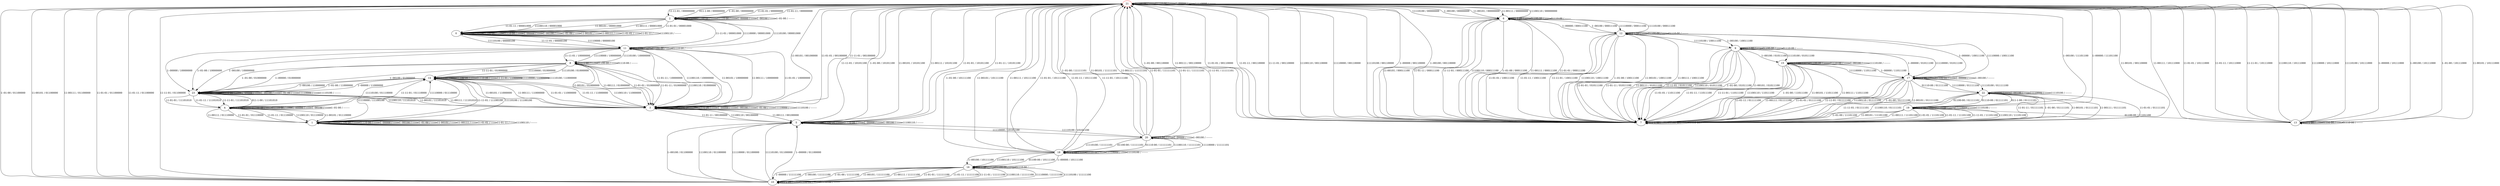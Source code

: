 digraph {
21 [color="red"]
0
1
2
3
4
5
6
7
8
9
10
11
12
13
14
15
16
17
18
19
20
22
23
21 -> 2 [label="011-1-00 / 00000000"]
21 -> 21 [label="01100-00 / --------"]
21 -> 21 [label="01110-00 / --------"]
21 -> 21 [label="1--00000 / --------"]
21 -> 6 [label="1--00100 / 00000000"]
21 -> 2 [label="1--01-00 / 00000000"]
21 -> 6 [label="11-00101 / 00000000"]
21 -> 6 [label="11-00111 / 00000000"]
21 -> 2 [label="11-01-01 / 00000000"]
21 -> 2 [label="11-01-11 / 00000000"]
21 -> 2 [label="11-11-01 / 00000000"]
21 -> 6 [label="11100110 / 00000000"]
21 -> 21 [label="11110000 / --------"]
21 -> 6 [label="11110100 / 00000000"]
0 -> 0 [label="011-1-00 / --------"]
0 -> 0 [label="01100-00 / --------"]
0 -> 0 [label="01110-00 / --------"]
0 -> 0 [label="1--00000 / --------"]
0 -> 0 [label="1--00100 / --------"]
0 -> 0 [label="1--01-00 / --------"]
0 -> 0 [label="11-00101 / --------"]
0 -> 0 [label="11-00111 / --------"]
0 -> 0 [label="11-01-01 / --------"]
0 -> 0 [label="11-01-11 / --------"]
0 -> 11 [label="11-11-01 / 00000100"]
0 -> 0 [label="11100110 / --------"]
0 -> 11 [label="11110000 / 00000100"]
0 -> 11 [label="11110100 / 00000100"]
1 -> 1 [label="011-1-00 / --------"]
1 -> 1 [label="01100-00 / --------"]
1 -> 1 [label="01110-00 / --------"]
1 -> 1 [label="1--00000 / --------"]
1 -> 1 [label="1--00100 / --------"]
1 -> 1 [label="1--01-00 / --------"]
1 -> 1 [label="11-00101 / --------"]
1 -> 1 [label="11-00111 / --------"]
1 -> 1 [label="11-01-01 / --------"]
1 -> 1 [label="11-01-11 / --------"]
1 -> 14 [label="11-11-01 / 11100100"]
1 -> 1 [label="11100110 / --------"]
1 -> 14 [label="11110000 / 11100100"]
1 -> 14 [label="11110100 / 11100100"]
2 -> 2 [label="011-1-00 / --------"]
2 -> 2 [label="01100-00 / --------"]
2 -> 2 [label="01110-00 / --------"]
2 -> 2 [label="1--00000 / --------"]
2 -> 2 [label="1--00100 / --------"]
2 -> 2 [label="1--01-00 / --------"]
2 -> 0 [label="11-00101 / 00001000"]
2 -> 0 [label="11-00111 / 00001000"]
2 -> 0 [label="11-01-01 / 00001000"]
2 -> 0 [label="11-01-11 / 00001000"]
2 -> 11 [label="11-11-01 / 00001000"]
2 -> 0 [label="11100110 / 00001000"]
2 -> 11 [label="11110000 / 00001000"]
2 -> 11 [label="11110100 / 00001000"]
3 -> 3 [label="011-1-00 / --------"]
3 -> 3 [label="01100-00 / --------"]
3 -> 3 [label="01110-00 / --------"]
3 -> 3 [label="1--00000 / --------"]
3 -> 3 [label="1--00100 / --------"]
3 -> 3 [label="1--01-00 / --------"]
3 -> 21 [label="11-00101 / 00100000"]
3 -> 5 [label="11-00111 / 00100000"]
3 -> 21 [label="11-01-01 / 00100000"]
3 -> 5 [label="11-01-11 / 00100000"]
3 -> 21 [label="11-11-01 / 00100000"]
3 -> 5 [label="11100110 / 00100000"]
3 -> 3 [label="11110000 / --------"]
3 -> 3 [label="11110100 / --------"]
4 -> 4 [label="011-1-00 / --------"]
4 -> 4 [label="01100-00 / --------"]
4 -> 4 [label="01110-00 / --------"]
4 -> 4 [label="1--00000 / --------"]
4 -> 4 [label="1--00100 / --------"]
4 -> 4 [label="1--01-00 / --------"]
4 -> 1 [label="11-00101 / 01110000"]
4 -> 1 [label="11-00111 / 01110000"]
4 -> 1 [label="11-01-01 / 01110000"]
4 -> 1 [label="11-01-11 / 01110000"]
4 -> 14 [label="11-11-01 / 01110000"]
4 -> 1 [label="11100110 / 01110000"]
4 -> 14 [label="11110000 / 01110000"]
4 -> 14 [label="11110100 / 01110000"]
5 -> 5 [label="011-1-00 / --------"]
5 -> 5 [label="01100-00 / --------"]
5 -> 5 [label="01110-00 / --------"]
5 -> 5 [label="1--00000 / --------"]
5 -> 5 [label="1--00100 / --------"]
5 -> 21 [label="1--01-00 / 10101100"]
5 -> 21 [label="11-00101 / 10101100"]
5 -> 21 [label="11-00111 / 10101100"]
5 -> 21 [label="11-01-01 / 10101100"]
5 -> 21 [label="11-01-11 / 10101100"]
5 -> 21 [label="11-11-01 / 10101100"]
5 -> 5 [label="11100110 / --------"]
5 -> 20 [label="11110000 / 10101100"]
5 -> 20 [label="11110100 / 10101100"]
6 -> 6 [label="011-1-00 / --------"]
6 -> 6 [label="01100-00 / --------"]
6 -> 6 [label="01110-00 / --------"]
6 -> 12 [label="1--00000 / 00011100"]
6 -> 12 [label="1--00100 / 00011100"]
6 -> 7 [label="1--01-00 / 00011100"]
6 -> 7 [label="11-00101 / 00011100"]
6 -> 7 [label="11-00111 / 00011100"]
6 -> 7 [label="11-01-01 / 00011100"]
6 -> 7 [label="11-01-11 / 00011100"]
6 -> 7 [label="11-11-01 / 00011100"]
6 -> 7 [label="11100110 / 00011100"]
6 -> 12 [label="11110000 / 00011100"]
6 -> 12 [label="11110100 / 00011100"]
7 -> 7 [label="011-1-00 / --------"]
7 -> 7 [label="01100-00 / --------"]
7 -> 7 [label="01110-00 / --------"]
7 -> 21 [label="1--00000 / 00110000"]
7 -> 21 [label="1--00100 / 00110000"]
7 -> 21 [label="1--01-00 / 00110000"]
7 -> 21 [label="11-00101 / 00110000"]
7 -> 21 [label="11-00111 / 00110000"]
7 -> 21 [label="11-01-01 / 00110000"]
7 -> 21 [label="11-01-11 / 00110000"]
7 -> 21 [label="11-11-01 / 00110000"]
7 -> 21 [label="11100110 / 00110000"]
7 -> 21 [label="11110000 / 00110000"]
7 -> 21 [label="11110100 / 00110000"]
8 -> 8 [label="011-1-00 / --------"]
8 -> 8 [label="01100-00 / --------"]
8 -> 8 [label="01110-00 / --------"]
8 -> 23 [label="1--00000 / 01000000"]
8 -> 23 [label="1--00100 / 01000000"]
8 -> 23 [label="1--01-00 / 01000000"]
8 -> 3 [label="11-00101 / 01000000"]
8 -> 3 [label="11-00111 / 01000000"]
8 -> 3 [label="11-01-01 / 01000000"]
8 -> 3 [label="11-01-11 / 01000000"]
8 -> 14 [label="11-11-01 / 01000000"]
8 -> 3 [label="11100110 / 01000000"]
8 -> 14 [label="11110000 / 01000000"]
8 -> 14 [label="11110100 / 01000000"]
9 -> 9 [label="011-1-00 / --------"]
9 -> 9 [label="01100-00 / --------"]
9 -> 9 [label="01110-00 / --------"]
9 -> 17 [label="1--00000 / 01011100"]
9 -> 15 [label="1--00100 / 01011100"]
9 -> 7 [label="1--01-00 / 01011100"]
9 -> 7 [label="11-00101 / 01011100"]
9 -> 7 [label="11-00111 / 01011100"]
9 -> 7 [label="11-01-01 / 01011100"]
9 -> 7 [label="11-01-11 / 01011100"]
9 -> 7 [label="11-11-01 / 01011100"]
9 -> 7 [label="11100110 / 01011100"]
9 -> 17 [label="11110000 / 01011100"]
9 -> 15 [label="11110100 / 01011100"]
10 -> 10 [label="011-1-00 / --------"]
10 -> 10 [label="01100-00 / --------"]
10 -> 10 [label="01110-00 / --------"]
10 -> 5 [label="1--00000 / 01100000"]
10 -> 5 [label="1--00100 / 01100000"]
10 -> 21 [label="1--01-00 / 01100000"]
10 -> 21 [label="11-00101 / 01100000"]
10 -> 21 [label="11-00111 / 01100000"]
10 -> 21 [label="11-01-01 / 01100000"]
10 -> 21 [label="11-01-11 / 01100000"]
10 -> 21 [label="11-11-01 / 01100000"]
10 -> 5 [label="11100110 / 01100000"]
10 -> 5 [label="11110000 / 01100000"]
10 -> 5 [label="11110100 / 01100000"]
11 -> 11 [label="011-1-00 / --------"]
11 -> 11 [label="01100-00 / --------"]
11 -> 11 [label="01110-00 / --------"]
11 -> 23 [label="1--00000 / 10000000"]
11 -> 23 [label="1--00100 / 10000000"]
11 -> 23 [label="1--01-00 / 10000000"]
11 -> 3 [label="11-00101 / 10000000"]
11 -> 3 [label="11-00111 / 10000000"]
11 -> 3 [label="11-01-01 / 10000000"]
11 -> 3 [label="11-01-11 / 10000000"]
11 -> 8 [label="11-11-01 / 10000000"]
11 -> 3 [label="11100110 / 10000000"]
11 -> 8 [label="11110000 / 10000000"]
11 -> 8 [label="11110100 / 10000000"]
12 -> 12 [label="011-1-00 / --------"]
12 -> 12 [label="01100-00 / --------"]
12 -> 12 [label="01110-00 / --------"]
12 -> 17 [label="1--00000 / 10011100"]
12 -> 9 [label="1--00100 / 10011100"]
12 -> 7 [label="1--01-00 / 10011100"]
12 -> 7 [label="11-00101 / 10011100"]
12 -> 7 [label="11-00111 / 10011100"]
12 -> 7 [label="11-01-01 / 10011100"]
12 -> 7 [label="11-01-11 / 10011100"]
12 -> 7 [label="11-11-01 / 10011100"]
12 -> 7 [label="11100110 / 10011100"]
12 -> 17 [label="11110000 / 10011100"]
12 -> 9 [label="11110100 / 10011100"]
13 -> 13 [label="011-1-00 / --------"]
13 -> 13 [label="01100-00 / --------"]
13 -> 13 [label="01110-00 / --------"]
13 -> 21 [label="1--00000 / 10111000"]
13 -> 21 [label="1--00100 / 10111000"]
13 -> 21 [label="1--01-00 / 10111000"]
13 -> 21 [label="11-00101 / 10111000"]
13 -> 21 [label="11-00111 / 10111000"]
13 -> 21 [label="11-01-01 / 10111000"]
13 -> 21 [label="11-01-11 / 10111000"]
13 -> 21 [label="11-11-01 / 10111000"]
13 -> 21 [label="11100110 / 10111000"]
13 -> 21 [label="11110000 / 10111000"]
13 -> 21 [label="11110100 / 10111000"]
14 -> 14 [label="011-1-00 / --------"]
14 -> 14 [label="01100-00 / --------"]
14 -> 14 [label="01110-00 / --------"]
14 -> 23 [label="1--00000 / 11000000"]
14 -> 23 [label="1--00100 / 11000000"]
14 -> 23 [label="1--01-00 / 11000000"]
14 -> 3 [label="11-00101 / 11000000"]
14 -> 3 [label="11-00111 / 11000000"]
14 -> 3 [label="11-01-01 / 11000000"]
14 -> 3 [label="11-01-11 / 11000000"]
14 -> 14 [label="11-11-01 / 11000000"]
14 -> 3 [label="11100110 / 11000000"]
14 -> 14 [label="11110000 / 11000000"]
14 -> 14 [label="11110100 / 11000000"]
15 -> 15 [label="011-1-00 / --------"]
15 -> 15 [label="01100-00 / --------"]
15 -> 15 [label="01110-00 / --------"]
15 -> 17 [label="1--00000 / 11011100"]
15 -> 15 [label="1--00100 / --------"]
15 -> 7 [label="1--01-00 / 11011100"]
15 -> 7 [label="11-00101 / 11011100"]
15 -> 7 [label="11-00111 / 11011100"]
15 -> 7 [label="11-01-01 / 11011100"]
15 -> 7 [label="11-01-11 / 11011100"]
15 -> 7 [label="11-11-01 / 11011100"]
15 -> 7 [label="11100110 / 11011100"]
15 -> 17 [label="11110000 / 11011100"]
15 -> 15 [label="11110100 / --------"]
16 -> 16 [label="011-1-00 / --------"]
16 -> 16 [label="01100-00 / --------"]
16 -> 16 [label="01110-00 / --------"]
16 -> 10 [label="1--00000 / 11111100"]
16 -> 10 [label="1--00100 / 11111100"]
16 -> 10 [label="1--01-00 / 11111100"]
16 -> 10 [label="11-00101 / 11111100"]
16 -> 10 [label="11-00111 / 11111100"]
16 -> 10 [label="11-01-01 / 11111100"]
16 -> 10 [label="11-01-11 / 11111100"]
16 -> 10 [label="11-11-01 / 11111100"]
16 -> 10 [label="11100110 / 11111100"]
16 -> 10 [label="11110000 / 11111100"]
16 -> 10 [label="11110100 / 11111100"]
17 -> 17 [label="011-1-00 / --------"]
17 -> 17 [label="01100-00 / --------"]
17 -> 22 [label="01110-00 / 01111100"]
17 -> 17 [label="1--00000 / --------"]
17 -> 17 [label="1--00100 / --------"]
17 -> 7 [label="1--01-00 / 01111100"]
17 -> 7 [label="11-00101 / 01111100"]
17 -> 7 [label="11-00111 / 01111100"]
17 -> 7 [label="11-01-01 / 01111100"]
17 -> 7 [label="11-01-11 / 01111100"]
17 -> 7 [label="11-11-01 / 01111100"]
17 -> 7 [label="11100110 / 01111100"]
17 -> 22 [label="11110000 / 01111100"]
17 -> 22 [label="11110100 / 01111100"]
18 -> 18 [label="011-1-00 / --------"]
18 -> 16 [label="01100-00 / 10111100"]
18 -> 18 [label="01110-00 / --------"]
18 -> 16 [label="1--00000 / 10111100"]
18 -> 16 [label="1--00100 / 10111100"]
18 -> 21 [label="1--01-00 / 10111100"]
18 -> 21 [label="11-00101 / 10111100"]
18 -> 21 [label="11-00111 / 10111100"]
18 -> 21 [label="11-01-01 / 10111100"]
18 -> 21 [label="11-01-11 / 10111100"]
18 -> 21 [label="11-11-01 / 10111100"]
18 -> 16 [label="11100110 / 10111100"]
18 -> 18 [label="11110000 / --------"]
18 -> 18 [label="11110100 / --------"]
19 -> 19 [label="011-1-00 / --------"]
19 -> 13 [label="01100-00 / 11101100"]
19 -> 19 [label="01110-00 / --------"]
19 -> 21 [label="1--00000 / 11101100"]
19 -> 21 [label="1--00100 / 11101100"]
19 -> 7 [label="1--01-00 / 11101100"]
19 -> 7 [label="11-00101 / 11101100"]
19 -> 7 [label="11-00111 / 11101100"]
19 -> 7 [label="11-01-01 / 11101100"]
19 -> 7 [label="11-01-11 / 11101100"]
19 -> 7 [label="11-11-01 / 11101100"]
19 -> 7 [label="11100110 / 11101100"]
19 -> 19 [label="11110000 / --------"]
19 -> 19 [label="11110100 / --------"]
20 -> 20 [label="011-1-00 / --------"]
20 -> 18 [label="01100-00 / 11111101"]
20 -> 18 [label="01110-00 / 11111101"]
20 -> 20 [label="1--00000 / --------"]
20 -> 20 [label="1--00100 / --------"]
20 -> 21 [label="1--01-00 / 11111101"]
20 -> 21 [label="11-00101 / 11111101"]
20 -> 21 [label="11-00111 / 11111101"]
20 -> 21 [label="11-01-01 / 11111101"]
20 -> 21 [label="11-01-11 / 11111101"]
20 -> 21 [label="11-11-01 / 11111101"]
20 -> 18 [label="11100110 / 11111101"]
20 -> 18 [label="11110000 / 11111101"]
20 -> 18 [label="11110100 / 11111101"]
22 -> 19 [label="011-1-00 / 01111101"]
22 -> 19 [label="01100-00 / 01111101"]
22 -> 19 [label="01110-00 / 01111101"]
22 -> 22 [label="1--00000 / --------"]
22 -> 22 [label="1--00100 / --------"]
22 -> 7 [label="1--01-00 / 01111101"]
22 -> 7 [label="11-00101 / 01111101"]
22 -> 7 [label="11-00111 / 01111101"]
22 -> 7 [label="11-01-01 / 01111101"]
22 -> 7 [label="11-01-11 / 01111101"]
22 -> 7 [label="11-11-01 / 01111101"]
22 -> 7 [label="11100110 / 01111101"]
22 -> 22 [label="11110000 / --------"]
22 -> 22 [label="11110100 / --------"]
23 -> 4 [label="011-1-00 / 11101010"]
23 -> 23 [label="01100-00 / --------"]
23 -> 23 [label="01110-00 / --------"]
23 -> 23 [label="1--00000 / --------"]
23 -> 23 [label="1--00100 / --------"]
23 -> 23 [label="1--01-00 / --------"]
23 -> 3 [label="11-00101 / 11101010"]
23 -> 3 [label="11-00111 / 11101010"]
23 -> 4 [label="11-01-01 / 11101010"]
23 -> 4 [label="11-01-11 / 11101010"]
23 -> 4 [label="11-11-01 / 11101010"]
23 -> 3 [label="11100110 / 11101010"]
23 -> 23 [label="11110000 / --------"]
23 -> 23 [label="11110100 / --------"]
}
